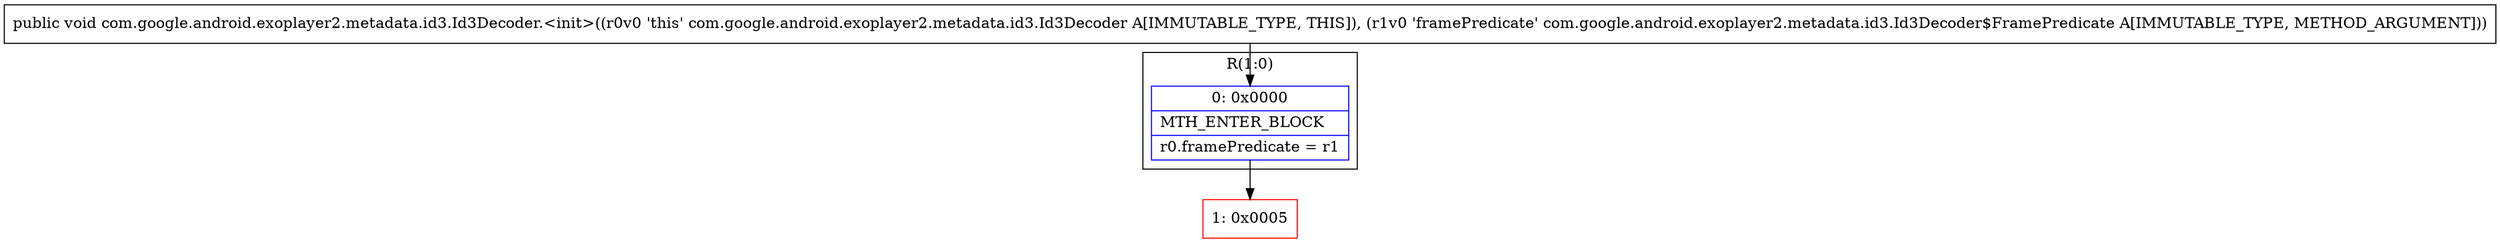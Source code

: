 digraph "CFG forcom.google.android.exoplayer2.metadata.id3.Id3Decoder.\<init\>(Lcom\/google\/android\/exoplayer2\/metadata\/id3\/Id3Decoder$FramePredicate;)V" {
subgraph cluster_Region_1773561106 {
label = "R(1:0)";
node [shape=record,color=blue];
Node_0 [shape=record,label="{0\:\ 0x0000|MTH_ENTER_BLOCK\l|r0.framePredicate = r1\l}"];
}
Node_1 [shape=record,color=red,label="{1\:\ 0x0005}"];
MethodNode[shape=record,label="{public void com.google.android.exoplayer2.metadata.id3.Id3Decoder.\<init\>((r0v0 'this' com.google.android.exoplayer2.metadata.id3.Id3Decoder A[IMMUTABLE_TYPE, THIS]), (r1v0 'framePredicate' com.google.android.exoplayer2.metadata.id3.Id3Decoder$FramePredicate A[IMMUTABLE_TYPE, METHOD_ARGUMENT])) }"];
MethodNode -> Node_0;
Node_0 -> Node_1;
}

